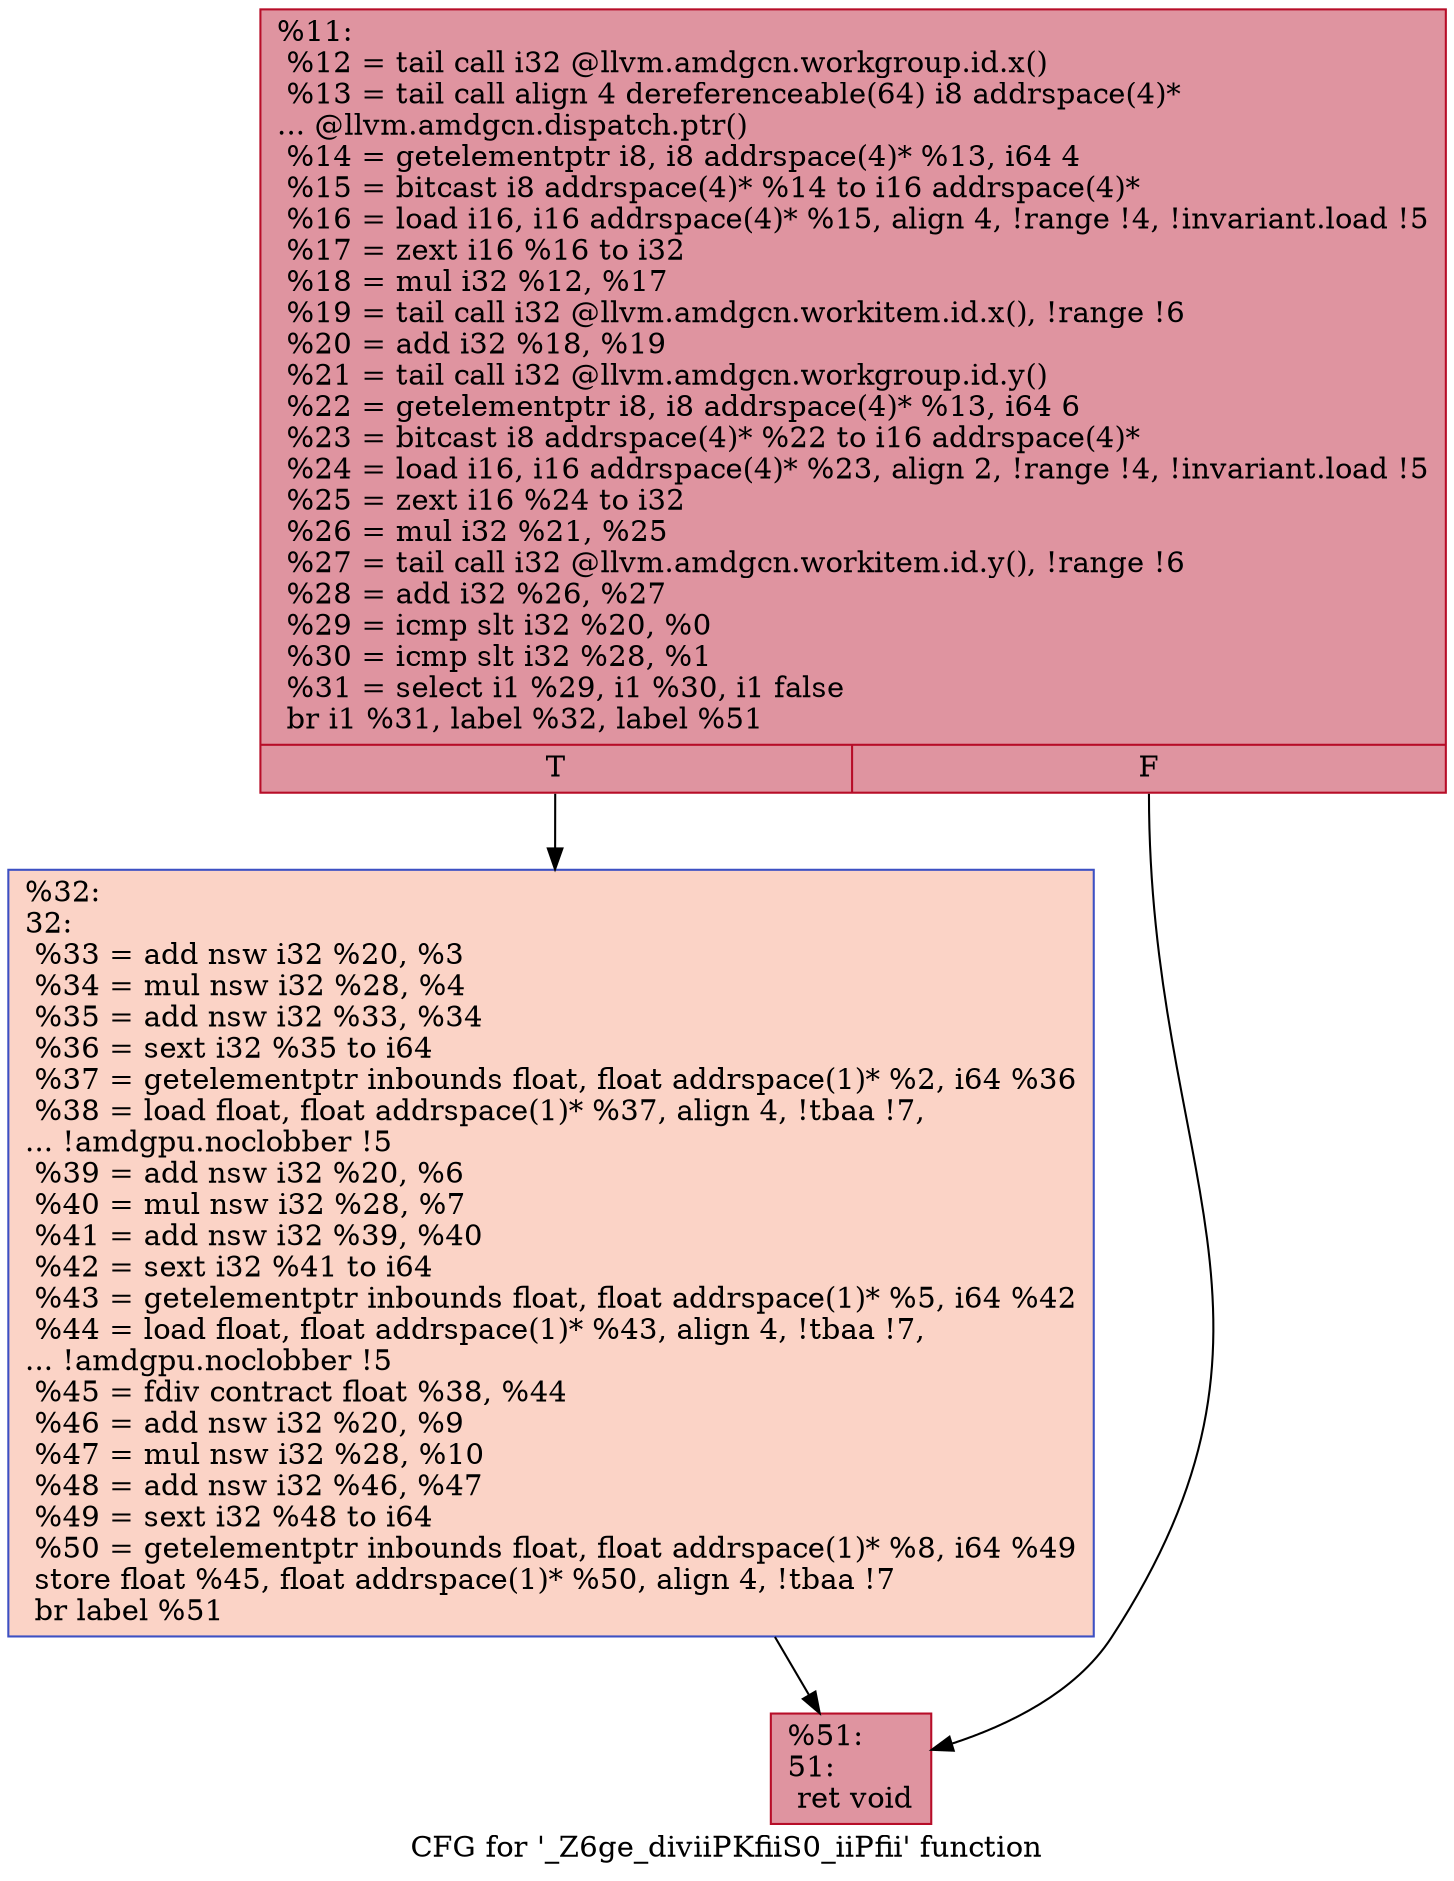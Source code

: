 digraph "CFG for '_Z6ge_diviiPKfiiS0_iiPfii' function" {
	label="CFG for '_Z6ge_diviiPKfiiS0_iiPfii' function";

	Node0x5923ab0 [shape=record,color="#b70d28ff", style=filled, fillcolor="#b70d2870",label="{%11:\l  %12 = tail call i32 @llvm.amdgcn.workgroup.id.x()\l  %13 = tail call align 4 dereferenceable(64) i8 addrspace(4)*\l... @llvm.amdgcn.dispatch.ptr()\l  %14 = getelementptr i8, i8 addrspace(4)* %13, i64 4\l  %15 = bitcast i8 addrspace(4)* %14 to i16 addrspace(4)*\l  %16 = load i16, i16 addrspace(4)* %15, align 4, !range !4, !invariant.load !5\l  %17 = zext i16 %16 to i32\l  %18 = mul i32 %12, %17\l  %19 = tail call i32 @llvm.amdgcn.workitem.id.x(), !range !6\l  %20 = add i32 %18, %19\l  %21 = tail call i32 @llvm.amdgcn.workgroup.id.y()\l  %22 = getelementptr i8, i8 addrspace(4)* %13, i64 6\l  %23 = bitcast i8 addrspace(4)* %22 to i16 addrspace(4)*\l  %24 = load i16, i16 addrspace(4)* %23, align 2, !range !4, !invariant.load !5\l  %25 = zext i16 %24 to i32\l  %26 = mul i32 %21, %25\l  %27 = tail call i32 @llvm.amdgcn.workitem.id.y(), !range !6\l  %28 = add i32 %26, %27\l  %29 = icmp slt i32 %20, %0\l  %30 = icmp slt i32 %28, %1\l  %31 = select i1 %29, i1 %30, i1 false\l  br i1 %31, label %32, label %51\l|{<s0>T|<s1>F}}"];
	Node0x5923ab0:s0 -> Node0x59280f0;
	Node0x5923ab0:s1 -> Node0x5928180;
	Node0x59280f0 [shape=record,color="#3d50c3ff", style=filled, fillcolor="#f59c7d70",label="{%32:\l32:                                               \l  %33 = add nsw i32 %20, %3\l  %34 = mul nsw i32 %28, %4\l  %35 = add nsw i32 %33, %34\l  %36 = sext i32 %35 to i64\l  %37 = getelementptr inbounds float, float addrspace(1)* %2, i64 %36\l  %38 = load float, float addrspace(1)* %37, align 4, !tbaa !7,\l... !amdgpu.noclobber !5\l  %39 = add nsw i32 %20, %6\l  %40 = mul nsw i32 %28, %7\l  %41 = add nsw i32 %39, %40\l  %42 = sext i32 %41 to i64\l  %43 = getelementptr inbounds float, float addrspace(1)* %5, i64 %42\l  %44 = load float, float addrspace(1)* %43, align 4, !tbaa !7,\l... !amdgpu.noclobber !5\l  %45 = fdiv contract float %38, %44\l  %46 = add nsw i32 %20, %9\l  %47 = mul nsw i32 %28, %10\l  %48 = add nsw i32 %46, %47\l  %49 = sext i32 %48 to i64\l  %50 = getelementptr inbounds float, float addrspace(1)* %8, i64 %49\l  store float %45, float addrspace(1)* %50, align 4, !tbaa !7\l  br label %51\l}"];
	Node0x59280f0 -> Node0x5928180;
	Node0x5928180 [shape=record,color="#b70d28ff", style=filled, fillcolor="#b70d2870",label="{%51:\l51:                                               \l  ret void\l}"];
}
